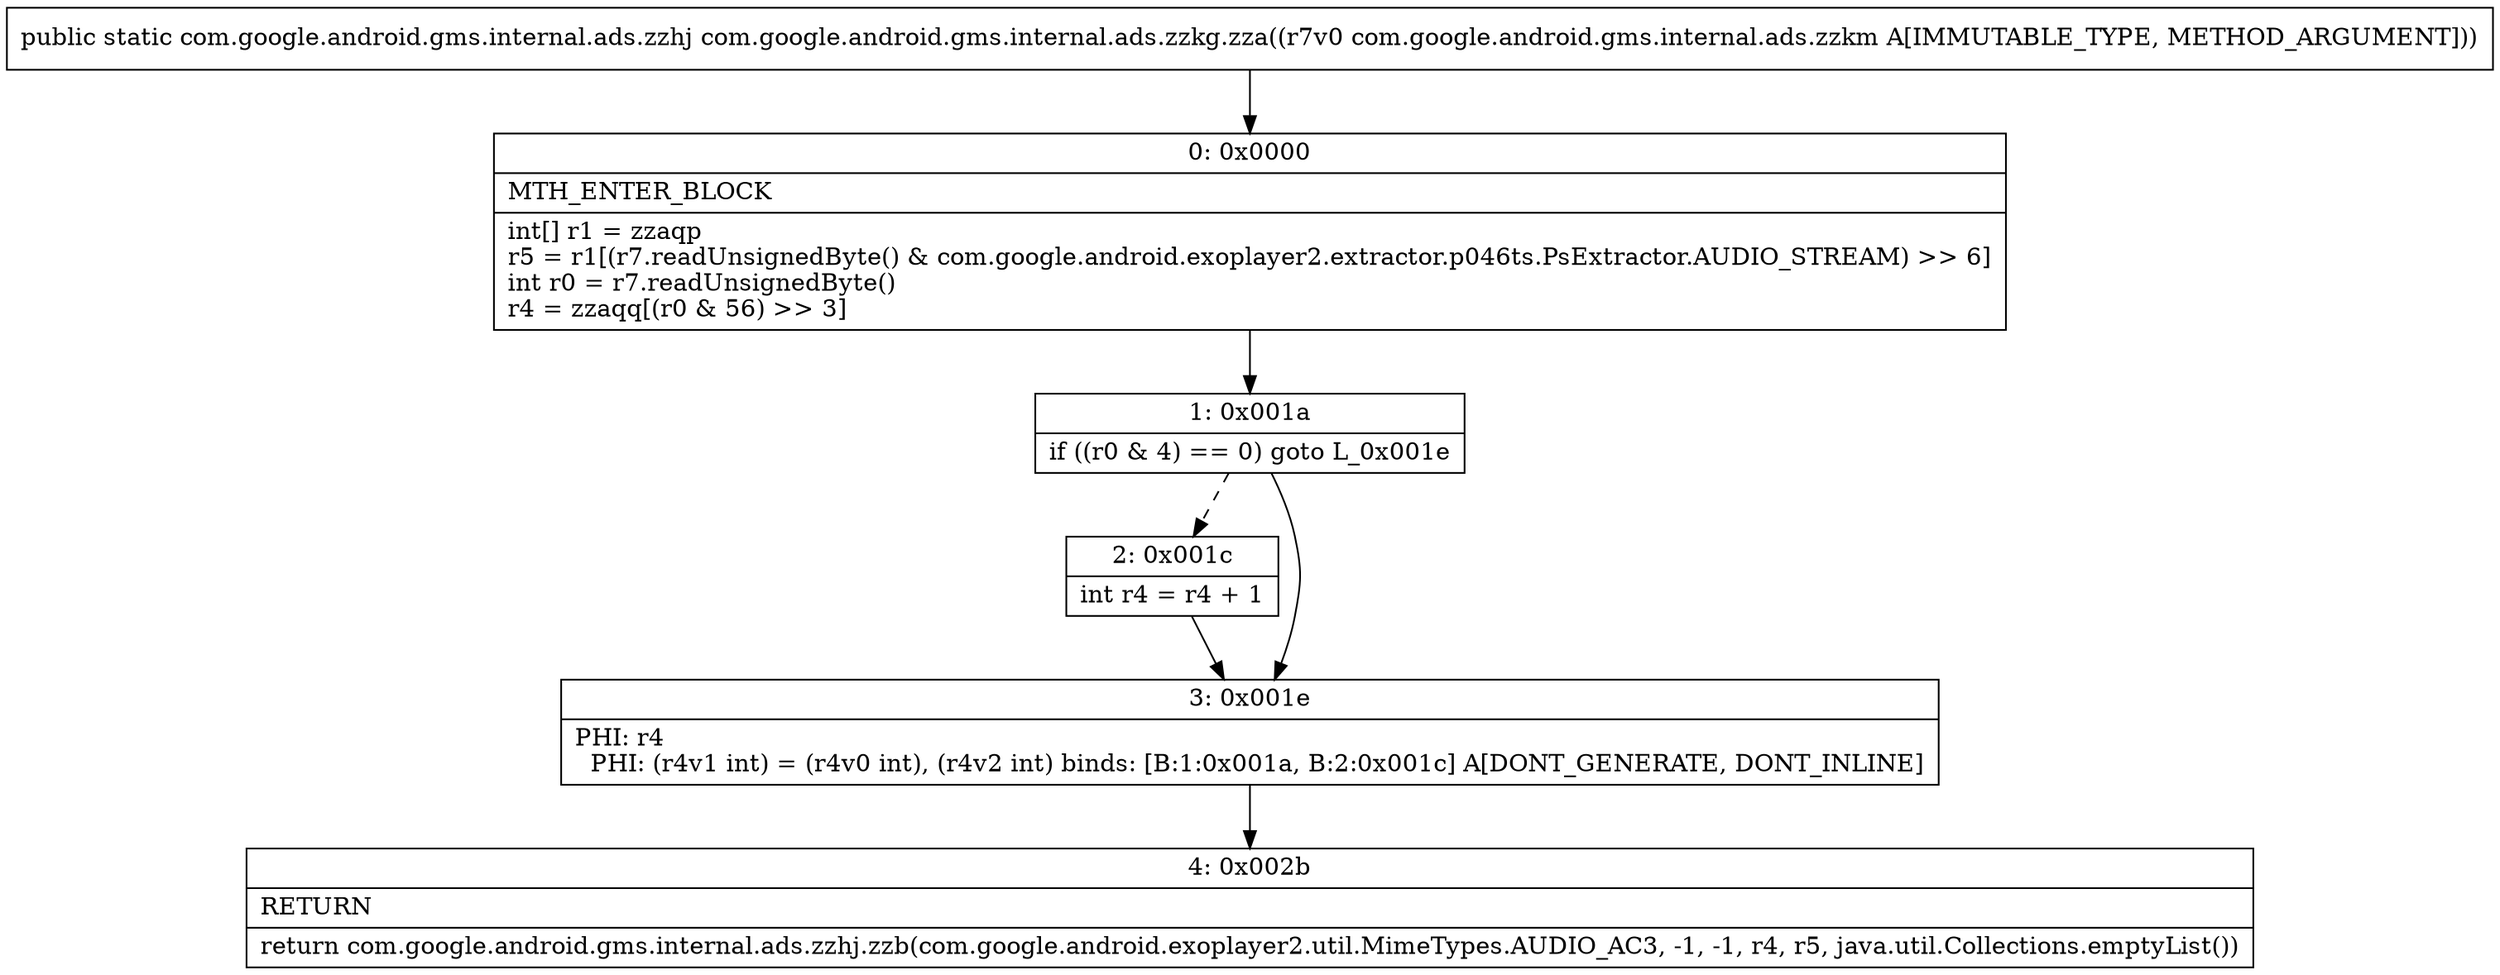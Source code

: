 digraph "CFG forcom.google.android.gms.internal.ads.zzkg.zza(Lcom\/google\/android\/gms\/internal\/ads\/zzkm;)Lcom\/google\/android\/gms\/internal\/ads\/zzhj;" {
Node_0 [shape=record,label="{0\:\ 0x0000|MTH_ENTER_BLOCK\l|int[] r1 = zzaqp\lr5 = r1[(r7.readUnsignedByte() & com.google.android.exoplayer2.extractor.p046ts.PsExtractor.AUDIO_STREAM) \>\> 6]\lint r0 = r7.readUnsignedByte()\lr4 = zzaqq[(r0 & 56) \>\> 3]\l}"];
Node_1 [shape=record,label="{1\:\ 0x001a|if ((r0 & 4) == 0) goto L_0x001e\l}"];
Node_2 [shape=record,label="{2\:\ 0x001c|int r4 = r4 + 1\l}"];
Node_3 [shape=record,label="{3\:\ 0x001e|PHI: r4 \l  PHI: (r4v1 int) = (r4v0 int), (r4v2 int) binds: [B:1:0x001a, B:2:0x001c] A[DONT_GENERATE, DONT_INLINE]\l}"];
Node_4 [shape=record,label="{4\:\ 0x002b|RETURN\l|return com.google.android.gms.internal.ads.zzhj.zzb(com.google.android.exoplayer2.util.MimeTypes.AUDIO_AC3, \-1, \-1, r4, r5, java.util.Collections.emptyList())\l}"];
MethodNode[shape=record,label="{public static com.google.android.gms.internal.ads.zzhj com.google.android.gms.internal.ads.zzkg.zza((r7v0 com.google.android.gms.internal.ads.zzkm A[IMMUTABLE_TYPE, METHOD_ARGUMENT])) }"];
MethodNode -> Node_0;
Node_0 -> Node_1;
Node_1 -> Node_2[style=dashed];
Node_1 -> Node_3;
Node_2 -> Node_3;
Node_3 -> Node_4;
}

